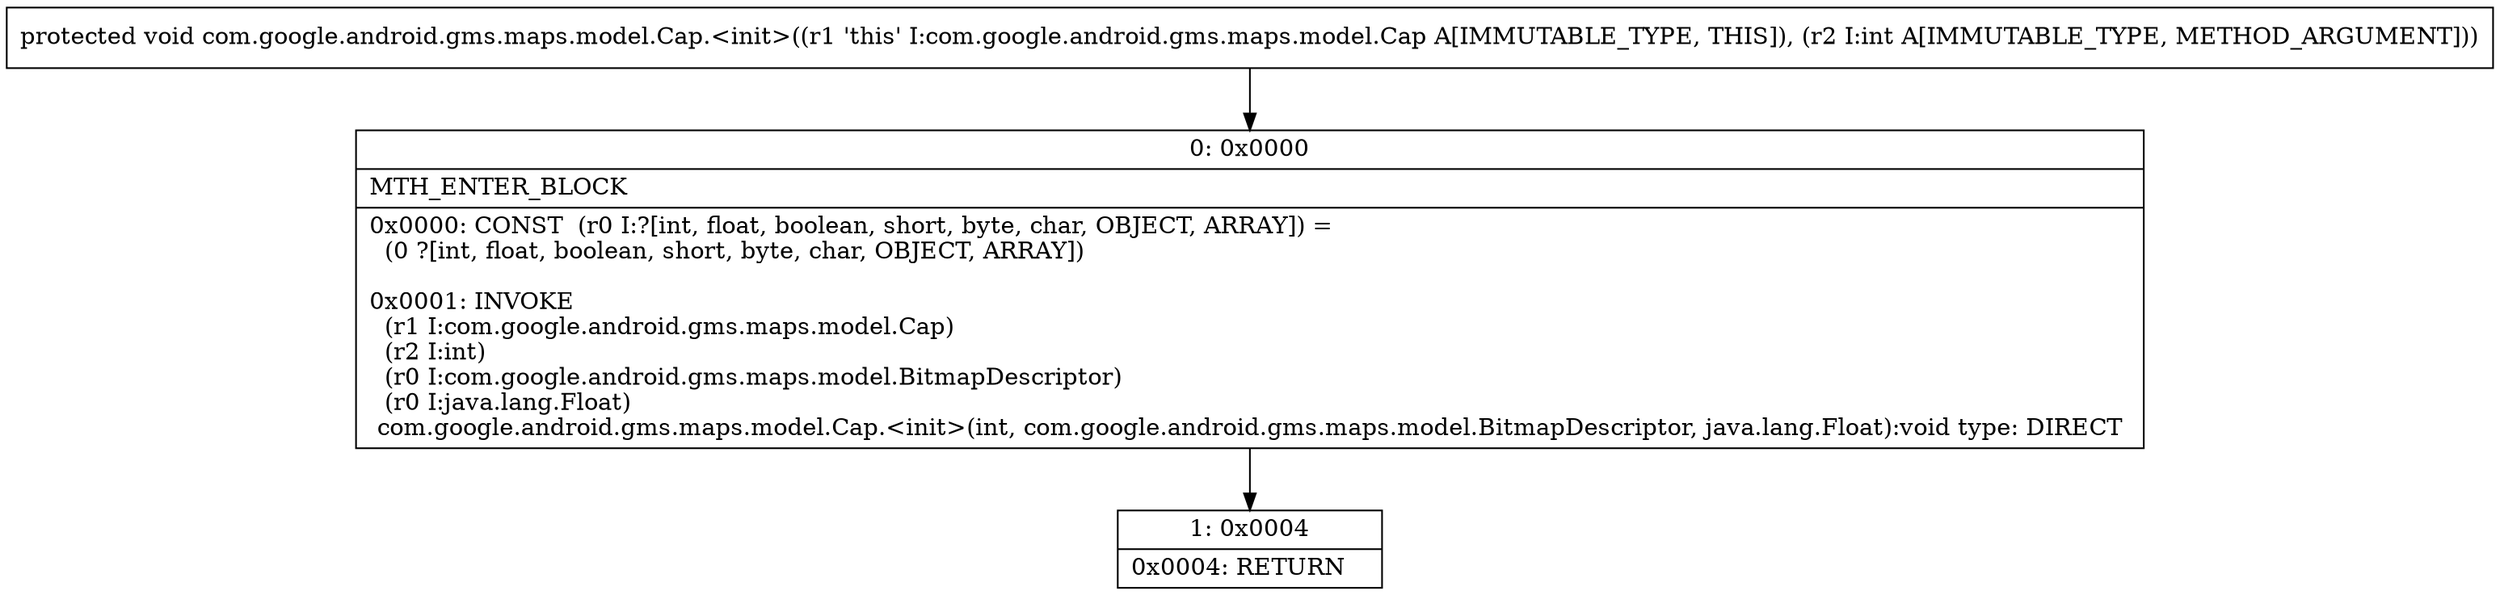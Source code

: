 digraph "CFG forcom.google.android.gms.maps.model.Cap.\<init\>(I)V" {
Node_0 [shape=record,label="{0\:\ 0x0000|MTH_ENTER_BLOCK\l|0x0000: CONST  (r0 I:?[int, float, boolean, short, byte, char, OBJECT, ARRAY]) = \l  (0 ?[int, float, boolean, short, byte, char, OBJECT, ARRAY])\l \l0x0001: INVOKE  \l  (r1 I:com.google.android.gms.maps.model.Cap)\l  (r2 I:int)\l  (r0 I:com.google.android.gms.maps.model.BitmapDescriptor)\l  (r0 I:java.lang.Float)\l com.google.android.gms.maps.model.Cap.\<init\>(int, com.google.android.gms.maps.model.BitmapDescriptor, java.lang.Float):void type: DIRECT \l}"];
Node_1 [shape=record,label="{1\:\ 0x0004|0x0004: RETURN   \l}"];
MethodNode[shape=record,label="{protected void com.google.android.gms.maps.model.Cap.\<init\>((r1 'this' I:com.google.android.gms.maps.model.Cap A[IMMUTABLE_TYPE, THIS]), (r2 I:int A[IMMUTABLE_TYPE, METHOD_ARGUMENT])) }"];
MethodNode -> Node_0;
Node_0 -> Node_1;
}

